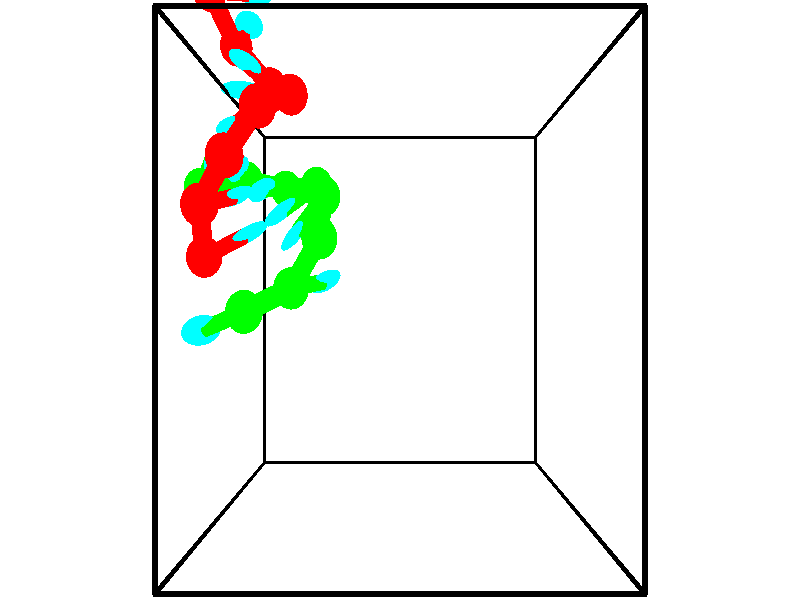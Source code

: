 // switches for output
#declare DRAW_BASES = 1; // possible values are 0, 1; only relevant for DNA ribbons
#declare DRAW_BASES_TYPE = 3; // possible values are 1, 2, 3; only relevant for DNA ribbons
#declare DRAW_FOG = 0; // set to 1 to enable fog

#include "colors.inc"

#include "transforms.inc"
background { rgb <1, 1, 1>}

#default {
   normal{
       ripples 0.25
       frequency 0.20
       turbulence 0.2
       lambda 5
   }
	finish {
		phong 0.1
		phong_size 40.
	}
}

// original window dimensions: 1024x640


// camera settings

camera {
	sky <-0, 1, 0>
	up <-0, 1, 0>
	right 1.6 * <1, 0, 0>
	location <2.5, 2.5, 11.1562>
	look_at <2.5, 2.5, 2.5>
	direction <0, 0, -8.6562>
	angle 67.0682
}


# declare cpy_camera_pos = <2.5, 2.5, 11.1562>;
# if (DRAW_FOG = 1)
fog {
	fog_type 2
	up vnormalize(cpy_camera_pos)
	color rgbt<1,1,1,0.3>
	distance 1e-5
	fog_alt 3e-3
	fog_offset 4
}
# end


// LIGHTS

# declare lum = 6;
global_settings {
	ambient_light rgb lum * <0.05, 0.05, 0.05>
	max_trace_level 15
}# declare cpy_direct_light_amount = 0.25;
light_source
{	1000 * <-1, -1, 1>,
	rgb lum * cpy_direct_light_amount
	parallel
}

light_source
{	1000 * <1, 1, -1>,
	rgb lum * cpy_direct_light_amount
	parallel
}

// strand 0

// nucleotide -1

// particle -1
sphere {
	<-0.388316, 6.403730, 2.012840> 0.250000
	pigment { color rgbt <1,0,0,0> }
	no_shadow
}
cylinder {
	<0.003143, 6.355568, 2.079475>,  <0.238019, 6.326671, 2.119457>, 0.100000
	pigment { color rgbt <1,0,0,0> }
	no_shadow
}
cylinder {
	<0.003143, 6.355568, 2.079475>,  <-0.388316, 6.403730, 2.012840>, 0.100000
	pigment { color rgbt <1,0,0,0> }
	no_shadow
}

// particle -1
sphere {
	<0.003143, 6.355568, 2.079475> 0.100000
	pigment { color rgbt <1,0,0,0> }
	no_shadow
}
sphere {
	0, 1
	scale<0.080000,0.200000,0.300000>
	matrix <-0.159137, -0.956803, 0.243319,
		0.130096, -0.264634, -0.955533,
		0.978647, -0.120406, 0.166589,
		0.296738, 6.319446, 2.129452>
	pigment { color rgbt <0,1,1,0> }
	no_shadow
}
cylinder {
	<-0.105387, 5.859941, 1.544730>,  <-0.388316, 6.403730, 2.012840>, 0.130000
	pigment { color rgbt <1,0,0,0> }
	no_shadow
}

// nucleotide -1

// particle -1
sphere {
	<-0.105387, 5.859941, 1.544730> 0.250000
	pigment { color rgbt <1,0,0,0> }
	no_shadow
}
cylinder {
	<0.096275, 5.893951, 1.888496>,  <0.217273, 5.914358, 2.094756>, 0.100000
	pigment { color rgbt <1,0,0,0> }
	no_shadow
}
cylinder {
	<0.096275, 5.893951, 1.888496>,  <-0.105387, 5.859941, 1.544730>, 0.100000
	pigment { color rgbt <1,0,0,0> }
	no_shadow
}

// particle -1
sphere {
	<0.096275, 5.893951, 1.888496> 0.100000
	pigment { color rgbt <1,0,0,0> }
	no_shadow
}
sphere {
	0, 1
	scale<0.080000,0.200000,0.300000>
	matrix <-0.271961, -0.928879, 0.251439,
		0.819673, -0.360493, -0.445175,
		0.504156, 0.085028, 0.859417,
		0.247522, 5.919460, 2.146322>
	pigment { color rgbt <0,1,1,0> }
	no_shadow
}
cylinder {
	<0.449439, 5.313583, 1.583246>,  <-0.105387, 5.859941, 1.544730>, 0.130000
	pigment { color rgbt <1,0,0,0> }
	no_shadow
}

// nucleotide -1

// particle -1
sphere {
	<0.449439, 5.313583, 1.583246> 0.250000
	pigment { color rgbt <1,0,0,0> }
	no_shadow
}
cylinder {
	<0.314579, 5.380493, 1.953835>,  <0.233663, 5.420640, 2.176188>, 0.100000
	pigment { color rgbt <1,0,0,0> }
	no_shadow
}
cylinder {
	<0.314579, 5.380493, 1.953835>,  <0.449439, 5.313583, 1.583246>, 0.100000
	pigment { color rgbt <1,0,0,0> }
	no_shadow
}

// particle -1
sphere {
	<0.314579, 5.380493, 1.953835> 0.100000
	pigment { color rgbt <1,0,0,0> }
	no_shadow
}
sphere {
	0, 1
	scale<0.080000,0.200000,0.300000>
	matrix <-0.184915, -0.976685, 0.109051,
		0.923113, -0.134553, 0.360220,
		-0.337149, 0.167276, 0.926471,
		0.213434, 5.430676, 2.231776>
	pigment { color rgbt <0,1,1,0> }
	no_shadow
}
cylinder {
	<0.868926, 5.052621, 2.146314>,  <0.449439, 5.313583, 1.583246>, 0.130000
	pigment { color rgbt <1,0,0,0> }
	no_shadow
}

// nucleotide -1

// particle -1
sphere {
	<0.868926, 5.052621, 2.146314> 0.250000
	pigment { color rgbt <1,0,0,0> }
	no_shadow
}
cylinder {
	<0.484009, 5.053093, 2.255119>,  <0.253059, 5.053376, 2.320403>, 0.100000
	pigment { color rgbt <1,0,0,0> }
	no_shadow
}
cylinder {
	<0.484009, 5.053093, 2.255119>,  <0.868926, 5.052621, 2.146314>, 0.100000
	pigment { color rgbt <1,0,0,0> }
	no_shadow
}

// particle -1
sphere {
	<0.484009, 5.053093, 2.255119> 0.100000
	pigment { color rgbt <1,0,0,0> }
	no_shadow
}
sphere {
	0, 1
	scale<0.080000,0.200000,0.300000>
	matrix <0.033634, -0.991801, 0.123284,
		0.269929, 0.127784, 0.954363,
		-0.962293, 0.001179, 0.272014,
		0.195321, 5.053447, 2.336724>
	pigment { color rgbt <0,1,1,0> }
	no_shadow
}
cylinder {
	<0.540743, 4.720651, 2.859076>,  <0.868926, 5.052621, 2.146314>, 0.130000
	pigment { color rgbt <1,0,0,0> }
	no_shadow
}

// nucleotide -1

// particle -1
sphere {
	<0.540743, 4.720651, 2.859076> 0.250000
	pigment { color rgbt <1,0,0,0> }
	no_shadow
}
cylinder {
	<0.264755, 4.648888, 2.578575>,  <0.099163, 4.605830, 2.410275>, 0.100000
	pigment { color rgbt <1,0,0,0> }
	no_shadow
}
cylinder {
	<0.264755, 4.648888, 2.578575>,  <0.540743, 4.720651, 2.859076>, 0.100000
	pigment { color rgbt <1,0,0,0> }
	no_shadow
}

// particle -1
sphere {
	<0.264755, 4.648888, 2.578575> 0.100000
	pigment { color rgbt <1,0,0,0> }
	no_shadow
}
sphere {
	0, 1
	scale<0.080000,0.200000,0.300000>
	matrix <0.083294, -0.982040, 0.169289,
		-0.719031, 0.058394, 0.692521,
		-0.689969, -0.179407, -0.701253,
		0.057765, 4.595066, 2.368199>
	pigment { color rgbt <0,1,1,0> }
	no_shadow
}
cylinder {
	<0.145173, 4.114845, 3.067323>,  <0.540743, 4.720651, 2.859076>, 0.130000
	pigment { color rgbt <1,0,0,0> }
	no_shadow
}

// nucleotide -1

// particle -1
sphere {
	<0.145173, 4.114845, 3.067323> 0.250000
	pigment { color rgbt <1,0,0,0> }
	no_shadow
}
cylinder {
	<0.083900, 4.139854, 2.672836>,  <0.047137, 4.154860, 2.436144>, 0.100000
	pigment { color rgbt <1,0,0,0> }
	no_shadow
}
cylinder {
	<0.083900, 4.139854, 2.672836>,  <0.145173, 4.114845, 3.067323>, 0.100000
	pigment { color rgbt <1,0,0,0> }
	no_shadow
}

// particle -1
sphere {
	<0.083900, 4.139854, 2.672836> 0.100000
	pigment { color rgbt <1,0,0,0> }
	no_shadow
}
sphere {
	0, 1
	scale<0.080000,0.200000,0.300000>
	matrix <0.275348, -0.955772, -0.103362,
		-0.949062, -0.287386, 0.129192,
		-0.153183, 0.062524, -0.986218,
		0.037946, 4.158612, 2.376971>
	pigment { color rgbt <0,1,1,0> }
	no_shadow
}
cylinder {
	<-0.250694, 3.588309, 2.875828>,  <0.145173, 4.114845, 3.067323>, 0.130000
	pigment { color rgbt <1,0,0,0> }
	no_shadow
}

// nucleotide -1

// particle -1
sphere {
	<-0.250694, 3.588309, 2.875828> 0.250000
	pigment { color rgbt <1,0,0,0> }
	no_shadow
}
cylinder {
	<-0.055092, 3.691383, 2.542488>,  <0.062269, 3.753228, 2.342484>, 0.100000
	pigment { color rgbt <1,0,0,0> }
	no_shadow
}
cylinder {
	<-0.055092, 3.691383, 2.542488>,  <-0.250694, 3.588309, 2.875828>, 0.100000
	pigment { color rgbt <1,0,0,0> }
	no_shadow
}

// particle -1
sphere {
	<-0.055092, 3.691383, 2.542488> 0.100000
	pigment { color rgbt <1,0,0,0> }
	no_shadow
}
sphere {
	0, 1
	scale<0.080000,0.200000,0.300000>
	matrix <0.499890, -0.865709, 0.025640,
		-0.714831, -0.429121, -0.552152,
		0.489006, 0.257687, -0.833349,
		0.091610, 3.768689, 2.292483>
	pigment { color rgbt <0,1,1,0> }
	no_shadow
}
cylinder {
	<-0.331658, 3.017966, 2.422614>,  <-0.250694, 3.588309, 2.875828>, 0.130000
	pigment { color rgbt <1,0,0,0> }
	no_shadow
}

// nucleotide -1

// particle -1
sphere {
	<-0.331658, 3.017966, 2.422614> 0.250000
	pigment { color rgbt <1,0,0,0> }
	no_shadow
}
cylinder {
	<0.000561, 3.190460, 2.281631>,  <0.199892, 3.293957, 2.197042>, 0.100000
	pigment { color rgbt <1,0,0,0> }
	no_shadow
}
cylinder {
	<0.000561, 3.190460, 2.281631>,  <-0.331658, 3.017966, 2.422614>, 0.100000
	pigment { color rgbt <1,0,0,0> }
	no_shadow
}

// particle -1
sphere {
	<0.000561, 3.190460, 2.281631> 0.100000
	pigment { color rgbt <1,0,0,0> }
	no_shadow
}
sphere {
	0, 1
	scale<0.080000,0.200000,0.300000>
	matrix <0.498911, -0.857343, 0.126689,
		-0.247544, -0.281065, -0.927213,
		0.830548, 0.431236, -0.352456,
		0.249725, 3.319831, 2.175894>
	pigment { color rgbt <0,1,1,0> }
	no_shadow
}
// strand 1

// nucleotide -1

// particle -1
sphere {
	<0.374698, 2.365354, 2.929406> 0.250000
	pigment { color rgbt <0,1,0,0> }
	no_shadow
}
cylinder {
	<0.007399, 2.240067, 2.832481>,  <-0.212981, 2.164894, 2.774327>, 0.100000
	pigment { color rgbt <0,1,0,0> }
	no_shadow
}
cylinder {
	<0.007399, 2.240067, 2.832481>,  <0.374698, 2.365354, 2.929406>, 0.100000
	pigment { color rgbt <0,1,0,0> }
	no_shadow
}

// particle -1
sphere {
	<0.007399, 2.240067, 2.832481> 0.100000
	pigment { color rgbt <0,1,0,0> }
	no_shadow
}
sphere {
	0, 1
	scale<0.080000,0.200000,0.300000>
	matrix <-0.011881, -0.589824, 0.807444,
		-0.395828, 0.744313, 0.537884,
		-0.918248, -0.313219, -0.242312,
		-0.268076, 2.146101, 2.759788>
	pigment { color rgbt <0,1,1,0> }
	no_shadow
}
cylinder {
	<0.955785, 2.637507, 2.599709>,  <0.374698, 2.365354, 2.929406>, 0.130000
	pigment { color rgbt <0,1,0,0> }
	no_shadow
}

// nucleotide -1

// particle -1
sphere {
	<0.955785, 2.637507, 2.599709> 0.250000
	pigment { color rgbt <0,1,0,0> }
	no_shadow
}
cylinder {
	<1.194054, 2.692535, 2.283165>,  <1.337015, 2.725553, 2.093239>, 0.100000
	pigment { color rgbt <0,1,0,0> }
	no_shadow
}
cylinder {
	<1.194054, 2.692535, 2.283165>,  <0.955785, 2.637507, 2.599709>, 0.100000
	pigment { color rgbt <0,1,0,0> }
	no_shadow
}

// particle -1
sphere {
	<1.194054, 2.692535, 2.283165> 0.100000
	pigment { color rgbt <0,1,0,0> }
	no_shadow
}
sphere {
	0, 1
	scale<0.080000,0.200000,0.300000>
	matrix <-0.583464, 0.751226, -0.308591,
		0.552036, 0.645549, 0.527753,
		0.595673, 0.137571, -0.791359,
		1.372755, 2.733807, 2.045757>
	pigment { color rgbt <0,1,1,0> }
	no_shadow
}
cylinder {
	<1.368956, 3.224316, 2.679509>,  <0.955785, 2.637507, 2.599709>, 0.130000
	pigment { color rgbt <0,1,0,0> }
	no_shadow
}

// nucleotide -1

// particle -1
sphere {
	<1.368956, 3.224316, 2.679509> 0.250000
	pigment { color rgbt <0,1,0,0> }
	no_shadow
}
cylinder {
	<1.265411, 3.129242, 2.305023>,  <1.203285, 3.072198, 2.080332>, 0.100000
	pigment { color rgbt <0,1,0,0> }
	no_shadow
}
cylinder {
	<1.265411, 3.129242, 2.305023>,  <1.368956, 3.224316, 2.679509>, 0.100000
	pigment { color rgbt <0,1,0,0> }
	no_shadow
}

// particle -1
sphere {
	<1.265411, 3.129242, 2.305023> 0.100000
	pigment { color rgbt <0,1,0,0> }
	no_shadow
}
sphere {
	0, 1
	scale<0.080000,0.200000,0.300000>
	matrix <-0.574630, 0.816973, -0.048527,
		0.776396, 0.525415, -0.348063,
		-0.258861, -0.237684, -0.936214,
		1.187753, 3.057937, 2.024159>
	pigment { color rgbt <0,1,1,0> }
	no_shadow
}
cylinder {
	<1.369548, 3.777994, 2.244328>,  <1.368956, 3.224316, 2.679509>, 0.130000
	pigment { color rgbt <0,1,0,0> }
	no_shadow
}

// nucleotide -1

// particle -1
sphere {
	<1.369548, 3.777994, 2.244328> 0.250000
	pigment { color rgbt <0,1,0,0> }
	no_shadow
}
cylinder {
	<1.102926, 3.525505, 2.085701>,  <0.942953, 3.374012, 1.990525>, 0.100000
	pigment { color rgbt <0,1,0,0> }
	no_shadow
}
cylinder {
	<1.102926, 3.525505, 2.085701>,  <1.369548, 3.777994, 2.244328>, 0.100000
	pigment { color rgbt <0,1,0,0> }
	no_shadow
}

// particle -1
sphere {
	<1.102926, 3.525505, 2.085701> 0.100000
	pigment { color rgbt <0,1,0,0> }
	no_shadow
}
sphere {
	0, 1
	scale<0.080000,0.200000,0.300000>
	matrix <-0.665882, 0.743314, -0.063923,
		0.335123, 0.221458, -0.915778,
		-0.666554, -0.631222, -0.396566,
		0.902960, 3.336138, 1.966731>
	pigment { color rgbt <0,1,1,0> }
	no_shadow
}
cylinder {
	<1.177915, 4.007731, 1.574330>,  <1.369548, 3.777994, 2.244328>, 0.130000
	pigment { color rgbt <0,1,0,0> }
	no_shadow
}

// nucleotide -1

// particle -1
sphere {
	<1.177915, 4.007731, 1.574330> 0.250000
	pigment { color rgbt <0,1,0,0> }
	no_shadow
}
cylinder {
	<0.884953, 3.790123, 1.738098>,  <0.709175, 3.659558, 1.836359>, 0.100000
	pigment { color rgbt <0,1,0,0> }
	no_shadow
}
cylinder {
	<0.884953, 3.790123, 1.738098>,  <1.177915, 4.007731, 1.574330>, 0.100000
	pigment { color rgbt <0,1,0,0> }
	no_shadow
}

// particle -1
sphere {
	<0.884953, 3.790123, 1.738098> 0.100000
	pigment { color rgbt <0,1,0,0> }
	no_shadow
}
sphere {
	0, 1
	scale<0.080000,0.200000,0.300000>
	matrix <-0.632122, 0.766734, -0.111987,
		-0.252992, -0.340823, -0.905447,
		-0.732405, -0.544021, 0.409420,
		0.665231, 3.626917, 1.860924>
	pigment { color rgbt <0,1,1,0> }
	no_shadow
}
cylinder {
	<0.607199, 4.038779, 1.123345>,  <1.177915, 4.007731, 1.574330>, 0.130000
	pigment { color rgbt <0,1,0,0> }
	no_shadow
}

// nucleotide -1

// particle -1
sphere {
	<0.607199, 4.038779, 1.123345> 0.250000
	pigment { color rgbt <0,1,0,0> }
	no_shadow
}
cylinder {
	<0.461216, 3.974327, 1.490135>,  <0.373626, 3.935656, 1.710209>, 0.100000
	pigment { color rgbt <0,1,0,0> }
	no_shadow
}
cylinder {
	<0.461216, 3.974327, 1.490135>,  <0.607199, 4.038779, 1.123345>, 0.100000
	pigment { color rgbt <0,1,0,0> }
	no_shadow
}

// particle -1
sphere {
	<0.461216, 3.974327, 1.490135> 0.100000
	pigment { color rgbt <0,1,0,0> }
	no_shadow
}
sphere {
	0, 1
	scale<0.080000,0.200000,0.300000>
	matrix <-0.676808, 0.722244, -0.142458,
		-0.639326, -0.672607, -0.372642,
		-0.364957, -0.161130, 0.916975,
		0.351729, 3.925988, 1.765228>
	pigment { color rgbt <0,1,1,0> }
	no_shadow
}
cylinder {
	<-0.045877, 4.170236, 1.086009>,  <0.607199, 4.038779, 1.123345>, 0.130000
	pigment { color rgbt <0,1,0,0> }
	no_shadow
}

// nucleotide -1

// particle -1
sphere {
	<-0.045877, 4.170236, 1.086009> 0.250000
	pigment { color rgbt <0,1,0,0> }
	no_shadow
}
cylinder {
	<-0.024591, 4.182289, 1.485260>,  <-0.011820, 4.189521, 1.724811>, 0.100000
	pigment { color rgbt <0,1,0,0> }
	no_shadow
}
cylinder {
	<-0.024591, 4.182289, 1.485260>,  <-0.045877, 4.170236, 1.086009>, 0.100000
	pigment { color rgbt <0,1,0,0> }
	no_shadow
}

// particle -1
sphere {
	<-0.024591, 4.182289, 1.485260> 0.100000
	pigment { color rgbt <0,1,0,0> }
	no_shadow
}
sphere {
	0, 1
	scale<0.080000,0.200000,0.300000>
	matrix <-0.737388, 0.675204, 0.018929,
		-0.673370, -0.737015, 0.058149,
		0.053214, 0.030132, 0.998128,
		-0.008627, 4.191329, 1.784698>
	pigment { color rgbt <0,1,1,0> }
	no_shadow
}
cylinder {
	<-0.733203, 4.025980, 1.379966>,  <-0.045877, 4.170236, 1.086009>, 0.130000
	pigment { color rgbt <0,1,0,0> }
	no_shadow
}

// nucleotide -1

// particle -1
sphere {
	<-0.733203, 4.025980, 1.379966> 0.250000
	pigment { color rgbt <0,1,0,0> }
	no_shadow
}
cylinder {
	<-0.524832, 4.234421, 1.650398>,  <-0.399809, 4.359486, 1.812657>, 0.100000
	pigment { color rgbt <0,1,0,0> }
	no_shadow
}
cylinder {
	<-0.524832, 4.234421, 1.650398>,  <-0.733203, 4.025980, 1.379966>, 0.100000
	pigment { color rgbt <0,1,0,0> }
	no_shadow
}

// particle -1
sphere {
	<-0.524832, 4.234421, 1.650398> 0.100000
	pigment { color rgbt <0,1,0,0> }
	no_shadow
}
sphere {
	0, 1
	scale<0.080000,0.200000,0.300000>
	matrix <-0.801425, 0.571239, 0.177214,
		-0.293856, -0.634144, 0.715200,
		0.520929, 0.521103, 0.676080,
		-0.368553, 4.390752, 1.853222>
	pigment { color rgbt <0,1,1,0> }
	no_shadow
}
// box output
cylinder {
	<0.000000, 0.000000, 0.000000>,  <5.000000, 0.000000, 0.000000>, 0.025000
	pigment { color rgbt <0,0,0,0> }
	no_shadow
}
cylinder {
	<0.000000, 0.000000, 0.000000>,  <0.000000, 5.000000, 0.000000>, 0.025000
	pigment { color rgbt <0,0,0,0> }
	no_shadow
}
cylinder {
	<0.000000, 0.000000, 0.000000>,  <0.000000, 0.000000, 5.000000>, 0.025000
	pigment { color rgbt <0,0,0,0> }
	no_shadow
}
cylinder {
	<5.000000, 5.000000, 5.000000>,  <0.000000, 5.000000, 5.000000>, 0.025000
	pigment { color rgbt <0,0,0,0> }
	no_shadow
}
cylinder {
	<5.000000, 5.000000, 5.000000>,  <5.000000, 0.000000, 5.000000>, 0.025000
	pigment { color rgbt <0,0,0,0> }
	no_shadow
}
cylinder {
	<5.000000, 5.000000, 5.000000>,  <5.000000, 5.000000, 0.000000>, 0.025000
	pigment { color rgbt <0,0,0,0> }
	no_shadow
}
cylinder {
	<0.000000, 0.000000, 5.000000>,  <0.000000, 5.000000, 5.000000>, 0.025000
	pigment { color rgbt <0,0,0,0> }
	no_shadow
}
cylinder {
	<0.000000, 0.000000, 5.000000>,  <5.000000, 0.000000, 5.000000>, 0.025000
	pigment { color rgbt <0,0,0,0> }
	no_shadow
}
cylinder {
	<5.000000, 5.000000, 0.000000>,  <0.000000, 5.000000, 0.000000>, 0.025000
	pigment { color rgbt <0,0,0,0> }
	no_shadow
}
cylinder {
	<5.000000, 5.000000, 0.000000>,  <5.000000, 0.000000, 0.000000>, 0.025000
	pigment { color rgbt <0,0,0,0> }
	no_shadow
}
cylinder {
	<5.000000, 0.000000, 5.000000>,  <5.000000, 0.000000, 0.000000>, 0.025000
	pigment { color rgbt <0,0,0,0> }
	no_shadow
}
cylinder {
	<0.000000, 5.000000, 0.000000>,  <0.000000, 5.000000, 5.000000>, 0.025000
	pigment { color rgbt <0,0,0,0> }
	no_shadow
}
// end of box output
